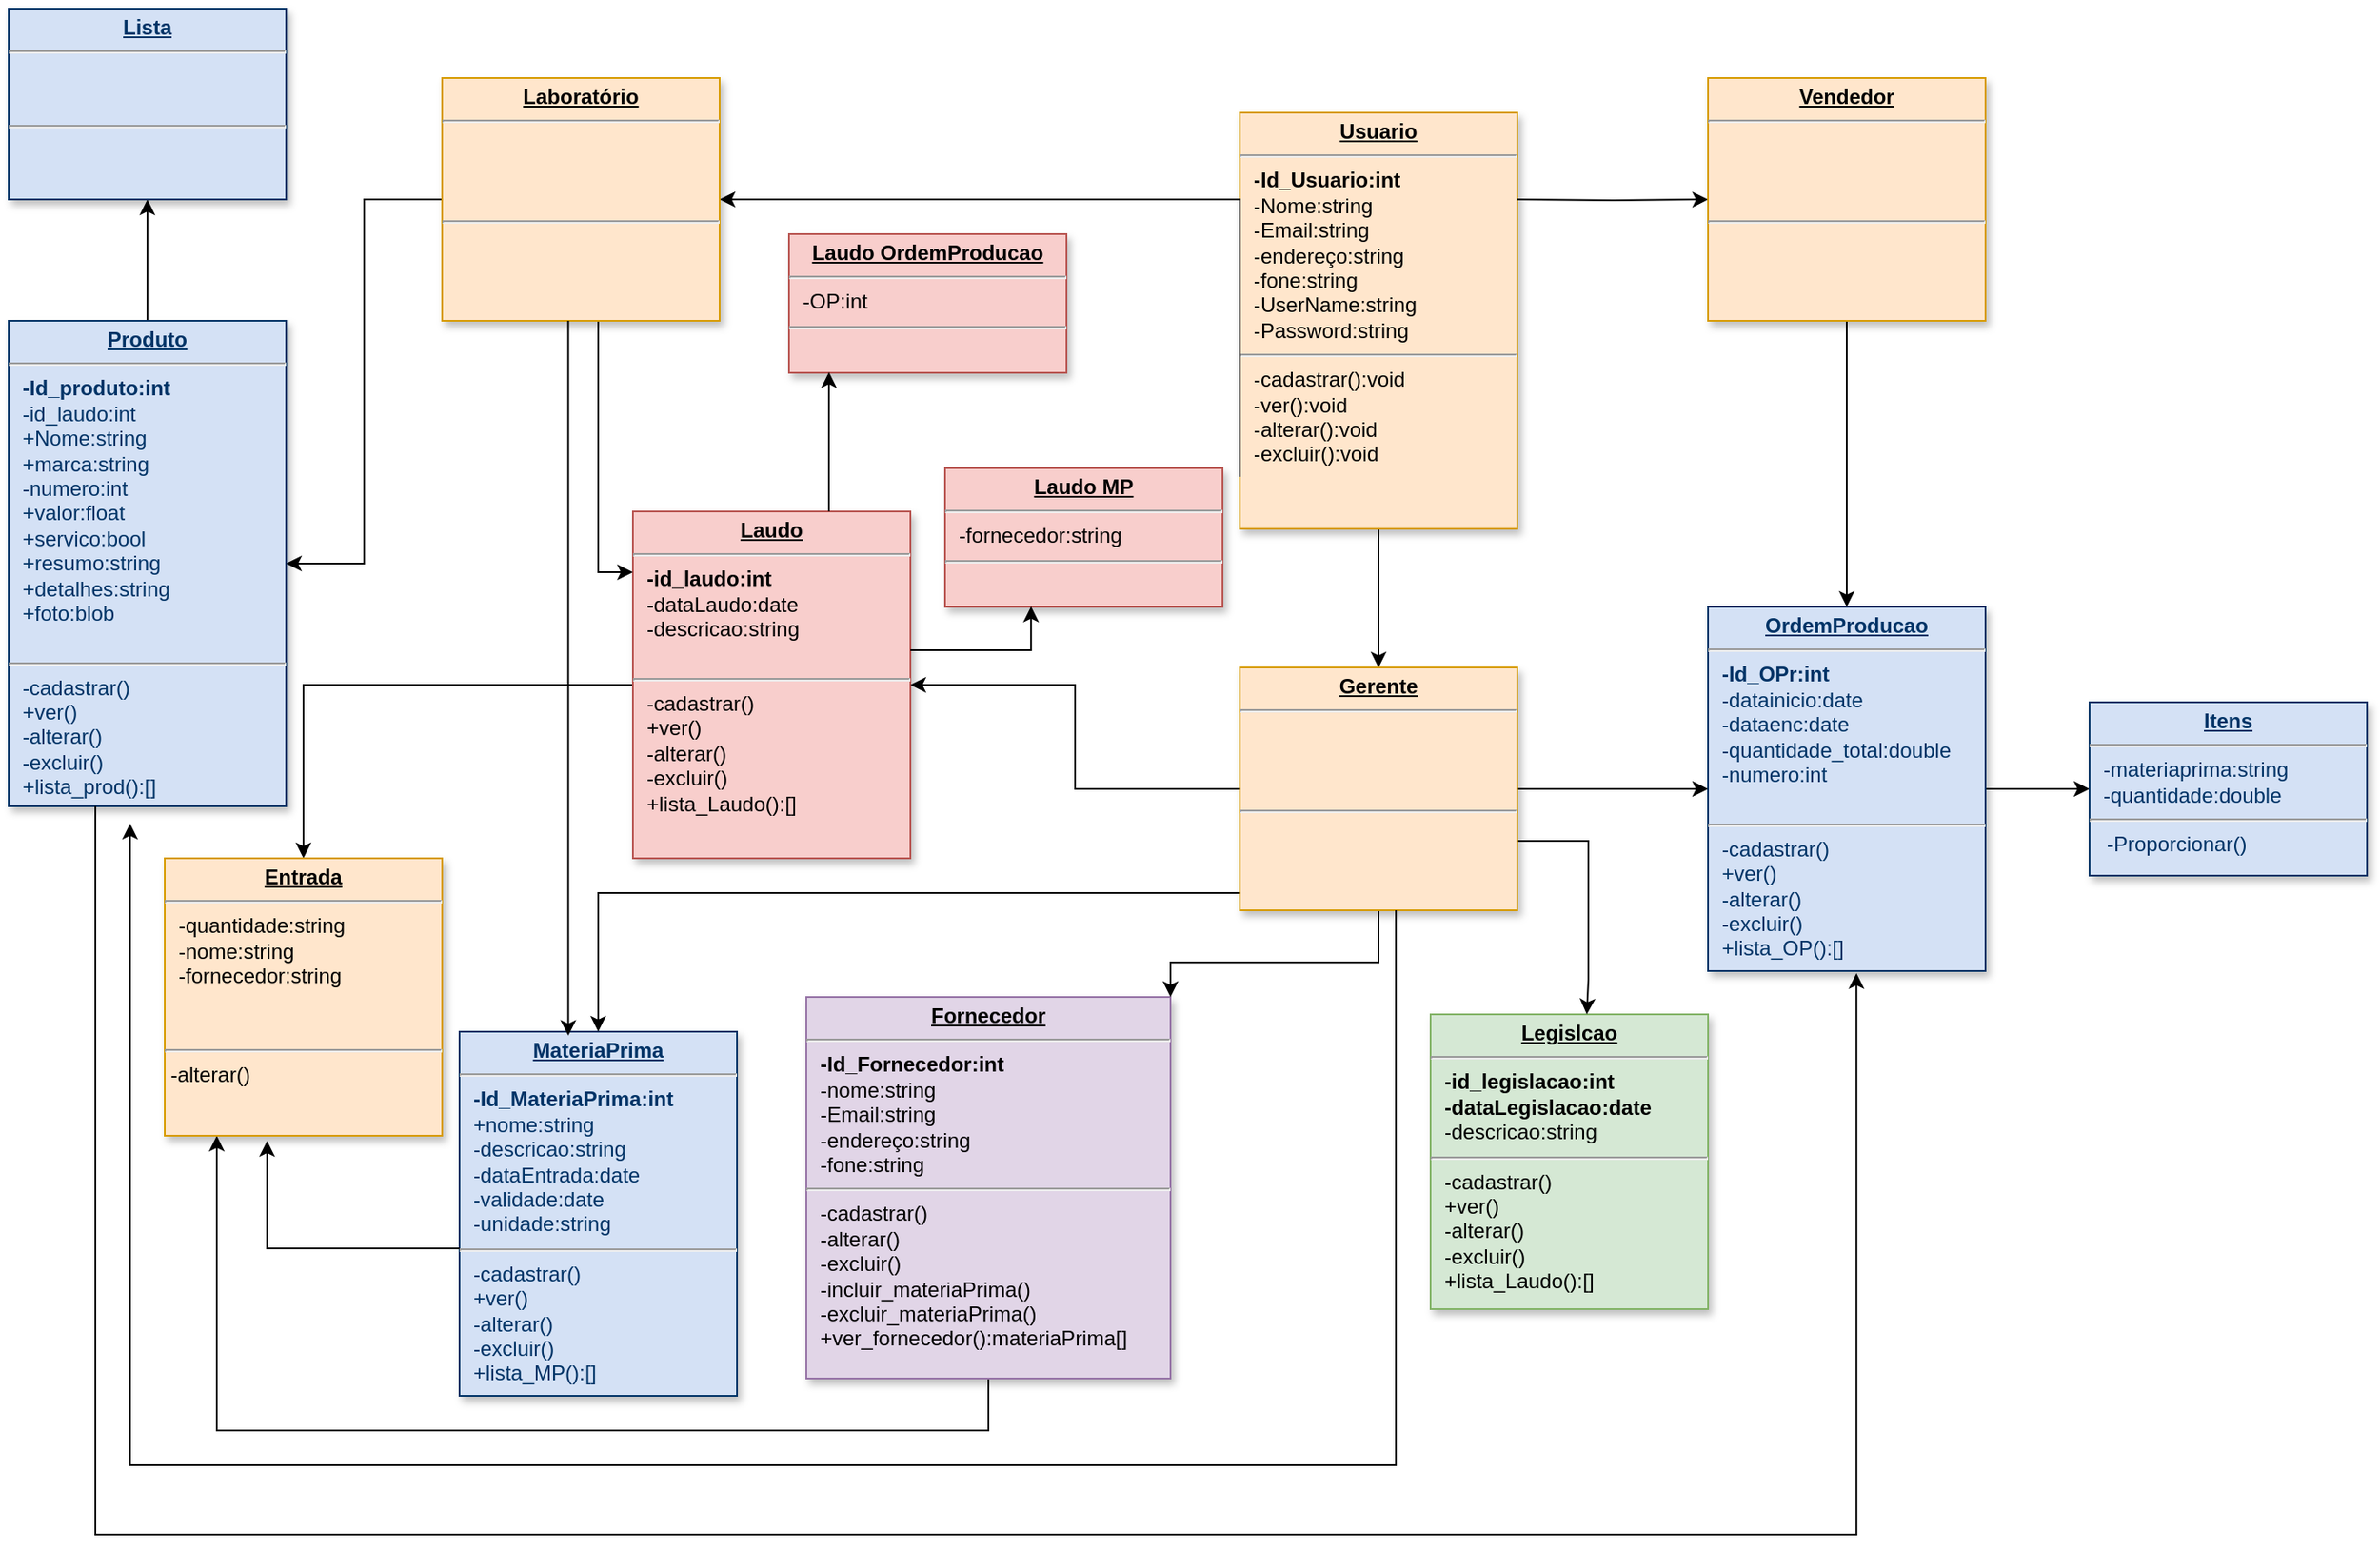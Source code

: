 <mxfile version="24.8.3">
  <diagram name="Page-1" id="efa7a0a1-bf9b-a30e-e6df-94a7791c09e9">
    <mxGraphModel dx="2919" dy="2112" grid="1" gridSize="10" guides="1" tooltips="1" connect="1" arrows="1" fold="1" page="1" pageScale="1" pageWidth="826" pageHeight="1169" background="none" math="0" shadow="0">
      <root>
        <mxCell id="0" />
        <mxCell id="1" parent="0" />
        <mxCell id="ME3D8G8UtVXFPxrXtOTX-68" value="" style="edgeStyle=orthogonalEdgeStyle;rounded=0;orthogonalLoop=1;jettySize=auto;html=1;" edge="1" parent="1" source="21" target="ME3D8G8UtVXFPxrXtOTX-66">
          <mxGeometry relative="1" as="geometry" />
        </mxCell>
        <mxCell id="21" value="&lt;p style=&quot;margin: 0px; margin-top: 4px; text-align: center; text-decoration: underline;&quot;&gt;&lt;b&gt;OrdemProducao&lt;/b&gt;&lt;/p&gt;&lt;hr&gt;&lt;p style=&quot;margin: 0px; margin-left: 8px;&quot;&gt;&lt;b&gt;-Id_OPr:int&lt;/b&gt;&lt;/p&gt;&lt;p style=&quot;margin: 0px; margin-left: 8px;&quot;&gt;-datainicio:date&lt;/p&gt;&lt;p style=&quot;margin: 0px; margin-left: 8px;&quot;&gt;-dataenc:date&lt;/p&gt;&lt;p style=&quot;margin: 0px; margin-left: 8px;&quot;&gt;-quantidade_total:double&lt;br&gt;&lt;/p&gt;&lt;p style=&quot;margin: 0px; margin-left: 8px;&quot;&gt;-numero:int&lt;/p&gt;&lt;p style=&quot;margin: 0px; margin-left: 8px;&quot;&gt;&lt;br&gt;&lt;/p&gt;&lt;hr&gt;&lt;p style=&quot;border-color: var(--border-color); margin: 0px 0px 0px 8px;&quot;&gt;-cadastrar()&lt;/p&gt;&lt;p style=&quot;border-color: var(--border-color); margin: 0px 0px 0px 8px;&quot;&gt;+ver()&lt;br&gt;&lt;/p&gt;&lt;p style=&quot;border-color: var(--border-color); margin: 0px 0px 0px 8px;&quot;&gt;-alterar()&lt;/p&gt;&lt;p style=&quot;border-color: var(--border-color); margin: 0px 0px 0px 8px;&quot;&gt;-excluir()&lt;/p&gt;&lt;p style=&quot;margin: 0px; margin-left: 8px;&quot;&gt;+lista_OP():[]&lt;/p&gt;" style="verticalAlign=top;align=left;overflow=fill;fontSize=12;fontFamily=Helvetica;html=1;strokeColor=#003366;shadow=1;fillColor=#D4E1F5;fontColor=#003366" parent="1" vertex="1">
          <mxGeometry x="660" y="-575" width="160" height="210" as="geometry" />
        </mxCell>
        <mxCell id="ME3D8G8UtVXFPxrXtOTX-32" value="" style="edgeStyle=orthogonalEdgeStyle;rounded=0;orthogonalLoop=1;jettySize=auto;html=1;" edge="1" parent="1" source="22">
          <mxGeometry relative="1" as="geometry">
            <mxPoint x="470" y="-540" as="targetPoint" />
          </mxGeometry>
        </mxCell>
        <mxCell id="22" value="&lt;p style=&quot;margin: 0px; margin-top: 4px; text-align: center; text-decoration: underline;&quot;&gt;&lt;b&gt;Usuario&lt;/b&gt;&lt;/p&gt;&lt;hr&gt;&lt;p style=&quot;margin: 0px; margin-left: 8px;&quot;&gt;&lt;b&gt;-Id_Usuario:int&lt;/b&gt;&lt;/p&gt;&lt;p style=&quot;margin: 0px; margin-left: 8px;&quot;&gt;&lt;span style=&quot;background-color: initial;&quot;&gt;-Nome:string&lt;/span&gt;&lt;br&gt;&lt;/p&gt;&lt;p style=&quot;margin: 0px; margin-left: 8px;&quot;&gt;&lt;span style=&quot;background-color: initial;&quot;&gt;-Email:string&lt;/span&gt;&lt;br&gt;&lt;/p&gt;&lt;p style=&quot;margin: 0px; margin-left: 8px;&quot;&gt;&lt;span style=&quot;background-color: initial;&quot;&gt;-endereço:string&lt;/span&gt;&lt;/p&gt;&lt;p style=&quot;margin: 0px; margin-left: 8px;&quot;&gt;&lt;span style=&quot;background-color: initial;&quot;&gt;-fone:string&lt;/span&gt;&lt;/p&gt;&lt;p style=&quot;margin: 0px; margin-left: 8px;&quot;&gt;-UserName:string&lt;/p&gt;&lt;p style=&quot;margin: 0px; margin-left: 8px;&quot;&gt;-Password:string&lt;/p&gt;&lt;hr&gt;&lt;p style=&quot;border-color: var(--border-color); margin: 0px 0px 0px 8px;&quot;&gt;-cadastrar():void&lt;/p&gt;&lt;p style=&quot;border-color: var(--border-color); margin: 0px 0px 0px 8px;&quot;&gt;-ver():void&lt;/p&gt;&lt;p style=&quot;border-color: var(--border-color); margin: 0px 0px 0px 8px;&quot;&gt;-alterar():void&lt;/p&gt;&lt;p style=&quot;border-color: var(--border-color); margin: 0px 0px 0px 8px;&quot;&gt;-excluir():void&lt;/p&gt;&lt;p style=&quot;border-color: var(--border-color); margin: 0px 0px 0px 8px;&quot;&gt;&lt;br style=&quot;border-color: var(--border-color);&quot;&gt;&lt;/p&gt;" style="verticalAlign=top;align=left;overflow=fill;fontSize=12;fontFamily=Helvetica;html=1;strokeColor=#d79b00;shadow=1;fillColor=#ffe6cc;" parent="1" vertex="1">
          <mxGeometry x="390" y="-860" width="160" height="240" as="geometry" />
        </mxCell>
        <mxCell id="25" value="&lt;p style=&quot;margin: 0px; margin-top: 4px; text-align: center; text-decoration: underline;&quot;&gt;&lt;b&gt;MateriaPrima&lt;/b&gt;&lt;/p&gt;&lt;hr&gt;&lt;p style=&quot;margin: 0px; margin-left: 8px;&quot;&gt;&lt;b&gt;-Id_MateriaPrima:int&lt;/b&gt;&lt;/p&gt;&lt;p style=&quot;margin: 0px; margin-left: 8px;&quot;&gt;+nome:string&lt;/p&gt;&lt;p style=&quot;margin: 0px; margin-left: 8px;&quot;&gt;-descricao:string&lt;/p&gt;&lt;p style=&quot;margin: 0px; margin-left: 8px;&quot;&gt;-dataEntrada:date&lt;/p&gt;&lt;p style=&quot;margin: 0px; margin-left: 8px;&quot;&gt;-validade:date&lt;/p&gt;&lt;p style=&quot;margin: 0px; margin-left: 8px;&quot;&gt;-unidade:string&lt;br&gt;&lt;/p&gt;&lt;hr&gt;&lt;p style=&quot;margin: 0px; margin-left: 8px;&quot;&gt;-cadastrar()&lt;/p&gt;&lt;p style=&quot;margin: 0px; margin-left: 8px;&quot;&gt;+ver()&lt;br&gt;&lt;/p&gt;&lt;p style=&quot;margin: 0px; margin-left: 8px;&quot;&gt;-alterar()&lt;/p&gt;&lt;p style=&quot;margin: 0px; margin-left: 8px;&quot;&gt;-excluir()&lt;/p&gt;&lt;p style=&quot;border-color: var(--border-color); margin: 0px 0px 0px 8px;&quot;&gt;+lista_MP():[]&lt;/p&gt;&lt;p style=&quot;margin: 0px; margin-left: 8px;&quot;&gt;&lt;br&gt;&lt;/p&gt;&lt;p style=&quot;margin: 0px; margin-left: 8px;&quot;&gt;&lt;br&gt;&lt;/p&gt;" style="verticalAlign=top;align=left;overflow=fill;fontSize=12;fontFamily=Helvetica;html=1;strokeColor=#003366;shadow=1;fillColor=#D4E1F5;fontColor=#003366" parent="1" vertex="1">
          <mxGeometry x="-60" y="-330" width="160" height="210" as="geometry" />
        </mxCell>
        <mxCell id="ME3D8G8UtVXFPxrXtOTX-56" value="" style="edgeStyle=orthogonalEdgeStyle;rounded=0;orthogonalLoop=1;jettySize=auto;html=1;" edge="1" parent="1" source="29" target="ME3D8G8UtVXFPxrXtOTX-55">
          <mxGeometry relative="1" as="geometry" />
        </mxCell>
        <mxCell id="29" value="&lt;p style=&quot;margin: 0px; margin-top: 4px; text-align: center; text-decoration: underline;&quot;&gt;&lt;strong&gt;Produto&lt;/strong&gt;&lt;/p&gt;&lt;hr&gt;&lt;p style=&quot;margin: 0px; margin-left: 8px;&quot;&gt;&lt;b&gt;-Id_produto:int&lt;/b&gt;&lt;/p&gt;&lt;p style=&quot;border-color: var(--border-color); margin: 0px 0px 0px 8px;&quot;&gt;&lt;span style=&quot;border-color: var(--border-color);&quot;&gt;-id_laudo:int&lt;/span&gt;&lt;/p&gt;&lt;p style=&quot;margin: 0px; margin-left: 8px;&quot;&gt;+Nome:string&lt;/p&gt;&lt;p style=&quot;margin: 0px; margin-left: 8px;&quot;&gt;+marca:string&lt;/p&gt;&lt;p style=&quot;margin: 0px; margin-left: 8px;&quot;&gt;-numero:int&lt;/p&gt;&lt;p style=&quot;margin: 0px; margin-left: 8px;&quot;&gt;+valor:float&lt;/p&gt;&lt;p style=&quot;margin: 0px; margin-left: 8px;&quot;&gt;+servico:bool&lt;/p&gt;&lt;p style=&quot;margin: 0px; margin-left: 8px;&quot;&gt;+resumo:string&lt;/p&gt;&lt;p style=&quot;margin: 0px; margin-left: 8px;&quot;&gt;+detalhes:string&lt;/p&gt;&lt;p style=&quot;margin: 0px; margin-left: 8px;&quot;&gt;+foto:blob&lt;/p&gt;&lt;p style=&quot;margin: 0px; margin-left: 8px;&quot;&gt;&lt;br&gt;&lt;/p&gt;&lt;hr&gt;&lt;p style=&quot;border-color: var(--border-color); margin: 0px 0px 0px 8px;&quot;&gt;-cadastrar()&lt;/p&gt;&lt;p style=&quot;border-color: var(--border-color); margin: 0px 0px 0px 8px;&quot;&gt;+ver()&lt;br&gt;&lt;/p&gt;&lt;p style=&quot;border-color: var(--border-color); margin: 0px 0px 0px 8px;&quot;&gt;-alterar()&lt;/p&gt;&lt;p style=&quot;border-color: var(--border-color); margin: 0px 0px 0px 8px;&quot;&gt;-excluir()&lt;/p&gt;&lt;p style=&quot;border-color: var(--border-color); margin: 0px 0px 0px 8px;&quot;&gt;+lista_prod():[]&lt;/p&gt;&lt;p style=&quot;border-color: var(--border-color); margin: 0px 0px 0px 8px;&quot;&gt;&lt;br&gt;&lt;/p&gt;&lt;p style=&quot;margin: 0px; margin-left: 8px;&quot;&gt;&lt;br&gt;&lt;/p&gt;" style="verticalAlign=top;align=left;overflow=fill;fontSize=12;fontFamily=Helvetica;html=1;strokeColor=#003366;shadow=1;fillColor=#D4E1F5;fontColor=#003366" parent="1" vertex="1">
          <mxGeometry x="-320" y="-740" width="160" height="280" as="geometry" />
        </mxCell>
        <mxCell id="ME3D8G8UtVXFPxrXtOTX-74" style="edgeStyle=orthogonalEdgeStyle;rounded=0;orthogonalLoop=1;jettySize=auto;html=1;" edge="1" parent="1" source="GZkjpmsQbAS6XY7NywT_-33" target="ME3D8G8UtVXFPxrXtOTX-71">
          <mxGeometry relative="1" as="geometry">
            <Array as="points">
              <mxPoint x="245" y="-100" />
              <mxPoint x="-200" y="-100" />
            </Array>
          </mxGeometry>
        </mxCell>
        <mxCell id="GZkjpmsQbAS6XY7NywT_-33" value="&lt;p style=&quot;margin: 0px; margin-top: 4px; text-align: center; text-decoration: underline;&quot;&gt;&lt;b&gt;Fornecedor&lt;/b&gt;&lt;/p&gt;&lt;hr&gt;&lt;p style=&quot;margin: 0px; margin-left: 8px;&quot;&gt;&lt;b&gt;-Id_Fornecedor:int&lt;/b&gt;&lt;/p&gt;&lt;p style=&quot;margin: 0px; margin-left: 8px;&quot;&gt;-nome:string&lt;/p&gt;&lt;p style=&quot;margin: 0px 0px 0px 8px;&quot;&gt;&lt;span style=&quot;background-color: initial;&quot;&gt;-Email:string&lt;/span&gt;&lt;br&gt;&lt;/p&gt;&lt;p style=&quot;margin: 0px 0px 0px 8px;&quot;&gt;&lt;span style=&quot;background-color: initial;&quot;&gt;-endereço:string&lt;/span&gt;&lt;/p&gt;&lt;p style=&quot;margin: 0px 0px 0px 8px;&quot;&gt;&lt;span style=&quot;background-color: initial;&quot;&gt;-fone:string&lt;/span&gt;&lt;/p&gt;&lt;hr&gt;&lt;p style=&quot;margin: 0px; margin-left: 8px;&quot;&gt;-cadastrar()&lt;/p&gt;&lt;p style=&quot;margin: 0px; margin-left: 8px;&quot;&gt;-alterar()&lt;/p&gt;&lt;p style=&quot;margin: 0px; margin-left: 8px;&quot;&gt;-excluir()&lt;/p&gt;&lt;p style=&quot;margin: 0px; margin-left: 8px;&quot;&gt;-incluir_materiaPrima()&lt;/p&gt;&lt;p style=&quot;margin: 0px; margin-left: 8px;&quot;&gt;-excluir_materiaPrima()&lt;/p&gt;&lt;p style=&quot;border-color: var(--border-color); margin: 0px 0px 0px 8px;&quot;&gt;+ver_fornecedor():materiaPrima[]&lt;/p&gt;&lt;p style=&quot;border-color: var(--border-color); margin: 0px 0px 0px 8px;&quot;&gt;&lt;br style=&quot;border-color: var(--border-color);&quot;&gt;&lt;/p&gt;&lt;p style=&quot;margin: 0px; margin-left: 8px;&quot;&gt;&lt;br&gt;&lt;/p&gt;&lt;p style=&quot;margin: 0px; margin-left: 8px;&quot;&gt;&lt;br&gt;&lt;/p&gt;" style="verticalAlign=top;align=left;overflow=fill;fontSize=12;fontFamily=Helvetica;html=1;shadow=1;fillColor=#e1d5e7;strokeColor=#9673a6;" parent="1" vertex="1">
          <mxGeometry x="140" y="-350" width="210" height="220" as="geometry" />
        </mxCell>
        <mxCell id="ME3D8G8UtVXFPxrXtOTX-72" style="edgeStyle=orthogonalEdgeStyle;rounded=0;orthogonalLoop=1;jettySize=auto;html=1;" edge="1" parent="1" source="Of43g7ajsxQIOOJVkstS-29" target="ME3D8G8UtVXFPxrXtOTX-71">
          <mxGeometry relative="1" as="geometry">
            <Array as="points">
              <mxPoint x="-150" y="-530" />
            </Array>
          </mxGeometry>
        </mxCell>
        <mxCell id="Of43g7ajsxQIOOJVkstS-29" value="&lt;p style=&quot;margin: 0px; margin-top: 4px; text-align: center; text-decoration: underline;&quot;&gt;&lt;b&gt;Laudo&lt;/b&gt;&lt;/p&gt;&lt;hr&gt;&lt;p style=&quot;margin: 0px; margin-left: 8px;&quot;&gt;&lt;b&gt;-id_laudo:int&lt;/b&gt;&lt;/p&gt;&lt;p style=&quot;margin: 0px; margin-left: 8px;&quot;&gt;-dataLaudo:date&lt;/p&gt;&lt;p style=&quot;margin: 0px; margin-left: 8px;&quot;&gt;-descricao:string&lt;/p&gt;&lt;div&gt;&lt;br&gt;&lt;/div&gt;&lt;hr&gt;&lt;p style=&quot;border-color: var(--border-color); margin: 0px 0px 0px 8px;&quot;&gt;-cadastrar()&lt;/p&gt;&lt;p style=&quot;border-color: var(--border-color); margin: 0px 0px 0px 8px;&quot;&gt;+ver()&lt;/p&gt;&lt;p style=&quot;border-color: var(--border-color); margin: 0px 0px 0px 8px;&quot;&gt;-alterar()&lt;/p&gt;&lt;p style=&quot;border-color: var(--border-color); margin: 0px 0px 0px 8px;&quot;&gt;&lt;span style=&quot;background-color: initial;&quot;&gt;-excluir()&lt;/span&gt;&lt;/p&gt;&lt;p style=&quot;border-color: var(--border-color); margin: 0px 0px 0px 8px;&quot;&gt;+lista_Laudo():[]&lt;/p&gt;" style="verticalAlign=top;align=left;overflow=fill;fontSize=12;fontFamily=Helvetica;html=1;strokeColor=#b85450;shadow=1;fillColor=#f8cecc;" parent="1" vertex="1">
          <mxGeometry x="40" y="-630" width="160" height="200" as="geometry" />
        </mxCell>
        <mxCell id="Of43g7ajsxQIOOJVkstS-31" value="&lt;p style=&quot;margin: 0px; margin-top: 4px; text-align: center; text-decoration: underline;&quot;&gt;&lt;b&gt;Legislcao&lt;/b&gt;&lt;/p&gt;&lt;hr&gt;&lt;p style=&quot;margin: 0px; margin-left: 8px;&quot;&gt;&lt;b&gt;-id_legislacao:int&lt;/b&gt;&lt;/p&gt;&lt;p style=&quot;margin: 0px; margin-left: 8px;&quot;&gt;&lt;b&gt;-dataLegislacao:date&lt;br&gt;&lt;/b&gt;&lt;/p&gt;&lt;p style=&quot;margin: 0px; margin-left: 8px;&quot;&gt;-descricao:string&lt;/p&gt;&lt;p style=&quot;margin: 0px; margin-left: 8px;&quot;&gt;&lt;/p&gt;&lt;hr&gt;&lt;p style=&quot;border-color: var(--border-color); margin: 0px 0px 0px 8px;&quot;&gt;-cadastrar()&lt;/p&gt;&lt;p style=&quot;border-color: var(--border-color); margin: 0px 0px 0px 8px;&quot;&gt;+ver()&lt;/p&gt;&lt;p style=&quot;border-color: var(--border-color); margin: 0px 0px 0px 8px;&quot;&gt;-alterar()&lt;/p&gt;&lt;p style=&quot;border-color: var(--border-color); margin: 0px 0px 0px 8px;&quot;&gt;&lt;span style=&quot;background-color: initial;&quot;&gt;-excluir()&lt;/span&gt;&lt;/p&gt;&lt;p style=&quot;border-color: var(--border-color); margin: 0px 0px 0px 8px;&quot;&gt;+lista_Laudo():[]&lt;/p&gt;&lt;p style=&quot;border-color: var(--border-color); margin: 0px 0px 0px 8px;&quot;&gt;&lt;/p&gt;" style="verticalAlign=top;align=left;overflow=fill;fontSize=12;fontFamily=Helvetica;html=1;strokeColor=#82b366;shadow=1;fillColor=#d5e8d4;" parent="1" vertex="1">
          <mxGeometry x="500" y="-340" width="160" height="170" as="geometry" />
        </mxCell>
        <mxCell id="ME3D8G8UtVXFPxrXtOTX-34" value="" style="edgeStyle=orthogonalEdgeStyle;rounded=0;orthogonalLoop=1;jettySize=auto;html=1;exitX=1.019;exitY=0.854;exitDx=0;exitDy=0;exitPerimeter=0;" edge="1" parent="1" target="ME3D8G8UtVXFPxrXtOTX-33">
          <mxGeometry relative="1" as="geometry">
            <mxPoint x="550" y="-810" as="sourcePoint" />
            <mxPoint x="707.019" y="-694.96" as="targetPoint" />
          </mxGeometry>
        </mxCell>
        <mxCell id="ME3D8G8UtVXFPxrXtOTX-36" value="" style="edgeStyle=orthogonalEdgeStyle;rounded=0;orthogonalLoop=1;jettySize=auto;html=1;exitX=0;exitY=0.875;exitDx=0;exitDy=0;exitPerimeter=0;" edge="1" parent="1" source="22" target="ME3D8G8UtVXFPxrXtOTX-35">
          <mxGeometry relative="1" as="geometry">
            <Array as="points">
              <mxPoint x="390" y="-810" />
            </Array>
          </mxGeometry>
        </mxCell>
        <mxCell id="ME3D8G8UtVXFPxrXtOTX-47" style="edgeStyle=orthogonalEdgeStyle;rounded=0;orthogonalLoop=1;jettySize=auto;html=1;entryX=0.5;entryY=0;entryDx=0;entryDy=0;" edge="1" parent="1" source="ME3D8G8UtVXFPxrXtOTX-33" target="21">
          <mxGeometry relative="1" as="geometry" />
        </mxCell>
        <mxCell id="ME3D8G8UtVXFPxrXtOTX-33" value="&lt;p style=&quot;margin: 0px; margin-top: 4px; text-align: center; text-decoration: underline;&quot;&gt;&lt;b&gt;Vendedor&lt;/b&gt;&lt;br&gt;&lt;/p&gt;&lt;hr&gt;&lt;div&gt;&lt;br&gt;&lt;/div&gt;&lt;div&gt;&lt;br&gt;&lt;/div&gt;&lt;div&gt;&lt;br&gt;&lt;/div&gt;&lt;hr&gt;&lt;p style=&quot;border-color: var(--border-color); margin: 0px 0px 0px 8px;&quot;&gt;&lt;br&gt;&lt;/p&gt;&lt;p style=&quot;border-color: var(--border-color); margin: 0px 0px 0px 8px;&quot;&gt;&lt;br style=&quot;border-color: var(--border-color);&quot;&gt;&lt;/p&gt;" style="verticalAlign=top;align=left;overflow=fill;fontSize=12;fontFamily=Helvetica;html=1;strokeColor=#d79b00;shadow=1;fillColor=#ffe6cc;" vertex="1" parent="1">
          <mxGeometry x="660" y="-880" width="160" height="140" as="geometry" />
        </mxCell>
        <mxCell id="ME3D8G8UtVXFPxrXtOTX-50" style="edgeStyle=orthogonalEdgeStyle;rounded=0;orthogonalLoop=1;jettySize=auto;html=1;" edge="1" parent="1" source="ME3D8G8UtVXFPxrXtOTX-35" target="Of43g7ajsxQIOOJVkstS-29">
          <mxGeometry relative="1" as="geometry">
            <Array as="points">
              <mxPoint x="20" y="-595" />
            </Array>
          </mxGeometry>
        </mxCell>
        <mxCell id="ME3D8G8UtVXFPxrXtOTX-51" style="edgeStyle=orthogonalEdgeStyle;rounded=0;orthogonalLoop=1;jettySize=auto;html=1;" edge="1" parent="1" source="ME3D8G8UtVXFPxrXtOTX-35" target="29">
          <mxGeometry relative="1" as="geometry" />
        </mxCell>
        <mxCell id="ME3D8G8UtVXFPxrXtOTX-35" value="&lt;p style=&quot;margin: 0px; margin-top: 4px; text-align: center; text-decoration: underline;&quot;&gt;&lt;b&gt;Laboratório&lt;/b&gt;&lt;br&gt;&lt;/p&gt;&lt;hr&gt;&lt;p style=&quot;margin: 0px; margin-left: 8px;&quot;&gt;&lt;br&gt;&lt;/p&gt;&lt;p style=&quot;margin: 0px; margin-left: 8px;&quot;&gt;&lt;br&gt;&lt;/p&gt;&lt;p style=&quot;margin: 0px; margin-left: 8px;&quot;&gt;&lt;br&gt;&lt;/p&gt;&lt;hr&gt;&lt;p style=&quot;border-color: var(--border-color); margin: 0px 0px 0px 8px;&quot;&gt;&lt;br&gt;&lt;/p&gt;&lt;p style=&quot;border-color: var(--border-color); margin: 0px 0px 0px 8px;&quot;&gt;&lt;br style=&quot;border-color: var(--border-color);&quot;&gt;&lt;/p&gt;" style="verticalAlign=top;align=left;overflow=fill;fontSize=12;fontFamily=Helvetica;html=1;strokeColor=#d79b00;shadow=1;fillColor=#ffe6cc;" vertex="1" parent="1">
          <mxGeometry x="-70" y="-880" width="160" height="140" as="geometry" />
        </mxCell>
        <mxCell id="ME3D8G8UtVXFPxrXtOTX-43" style="edgeStyle=orthogonalEdgeStyle;rounded=0;orthogonalLoop=1;jettySize=auto;html=1;entryX=1;entryY=0;entryDx=0;entryDy=0;" edge="1" parent="1" source="ME3D8G8UtVXFPxrXtOTX-39" target="GZkjpmsQbAS6XY7NywT_-33">
          <mxGeometry relative="1" as="geometry">
            <Array as="points">
              <mxPoint x="470" y="-370" />
              <mxPoint x="350" y="-370" />
            </Array>
          </mxGeometry>
        </mxCell>
        <mxCell id="ME3D8G8UtVXFPxrXtOTX-44" style="edgeStyle=orthogonalEdgeStyle;rounded=0;orthogonalLoop=1;jettySize=auto;html=1;" edge="1" parent="1" source="ME3D8G8UtVXFPxrXtOTX-39" target="25">
          <mxGeometry relative="1" as="geometry">
            <Array as="points">
              <mxPoint x="20" y="-410" />
            </Array>
          </mxGeometry>
        </mxCell>
        <mxCell id="ME3D8G8UtVXFPxrXtOTX-46" style="edgeStyle=orthogonalEdgeStyle;rounded=0;orthogonalLoop=1;jettySize=auto;html=1;entryX=0;entryY=0.5;entryDx=0;entryDy=0;" edge="1" parent="1" source="ME3D8G8UtVXFPxrXtOTX-39" target="21">
          <mxGeometry relative="1" as="geometry" />
        </mxCell>
        <mxCell id="ME3D8G8UtVXFPxrXtOTX-49" style="edgeStyle=orthogonalEdgeStyle;rounded=0;orthogonalLoop=1;jettySize=auto;html=1;" edge="1" parent="1" source="ME3D8G8UtVXFPxrXtOTX-39" target="Of43g7ajsxQIOOJVkstS-29">
          <mxGeometry relative="1" as="geometry" />
        </mxCell>
        <mxCell id="ME3D8G8UtVXFPxrXtOTX-54" style="edgeStyle=orthogonalEdgeStyle;rounded=0;orthogonalLoop=1;jettySize=auto;html=1;entryX=0.563;entryY=0;entryDx=0;entryDy=0;entryPerimeter=0;" edge="1" parent="1" source="ME3D8G8UtVXFPxrXtOTX-39" target="Of43g7ajsxQIOOJVkstS-31">
          <mxGeometry relative="1" as="geometry">
            <mxPoint x="590" y="-360" as="targetPoint" />
            <Array as="points">
              <mxPoint x="591" y="-440" />
              <mxPoint x="591" y="-360" />
            </Array>
          </mxGeometry>
        </mxCell>
        <mxCell id="ME3D8G8UtVXFPxrXtOTX-39" value="&lt;p style=&quot;margin: 0px; margin-top: 4px; text-align: center; text-decoration: underline;&quot;&gt;&lt;b&gt;Gerente&lt;/b&gt;&lt;/p&gt;&lt;hr&gt;&lt;p style=&quot;margin: 0px; margin-left: 8px;&quot;&gt;&lt;br&gt;&lt;/p&gt;&lt;p style=&quot;margin: 0px; margin-left: 8px;&quot;&gt;&lt;br&gt;&lt;/p&gt;&lt;p style=&quot;margin: 0px; margin-left: 8px;&quot;&gt;&lt;br&gt;&lt;/p&gt;&lt;hr&gt;&lt;br&gt;&lt;p style=&quot;border-color: var(--border-color); margin: 0px 0px 0px 8px;&quot;&gt;&lt;br style=&quot;border-color: var(--border-color);&quot;&gt;&lt;/p&gt;" style="verticalAlign=top;align=left;overflow=fill;fontSize=12;fontFamily=Helvetica;html=1;strokeColor=#d79b00;shadow=1;fillColor=#ffe6cc;" vertex="1" parent="1">
          <mxGeometry x="390" y="-540" width="160" height="140" as="geometry" />
        </mxCell>
        <mxCell id="ME3D8G8UtVXFPxrXtOTX-45" style="edgeStyle=orthogonalEdgeStyle;rounded=0;orthogonalLoop=1;jettySize=auto;html=1;entryX=0.392;entryY=0.011;entryDx=0;entryDy=0;entryPerimeter=0;" edge="1" parent="1" source="ME3D8G8UtVXFPxrXtOTX-35" target="25">
          <mxGeometry relative="1" as="geometry">
            <Array as="points">
              <mxPoint x="3" y="-420" />
            </Array>
          </mxGeometry>
        </mxCell>
        <mxCell id="ME3D8G8UtVXFPxrXtOTX-52" style="edgeStyle=orthogonalEdgeStyle;rounded=0;orthogonalLoop=1;jettySize=auto;html=1;" edge="1" parent="1">
          <mxGeometry relative="1" as="geometry">
            <mxPoint x="479.999" y="-400" as="sourcePoint" />
            <mxPoint x="-250" y="-450" as="targetPoint" />
            <Array as="points">
              <mxPoint x="479.94" y="-80" />
              <mxPoint x="-250.06" y="-80" />
            </Array>
          </mxGeometry>
        </mxCell>
        <mxCell id="ME3D8G8UtVXFPxrXtOTX-55" value="&lt;p style=&quot;margin: 0px; margin-top: 4px; text-align: center; text-decoration: underline;&quot;&gt;&lt;strong&gt;Lista&lt;br&gt;&lt;/strong&gt;&lt;/p&gt;&lt;hr&gt;&lt;p style=&quot;margin: 0px; margin-left: 8px;&quot;&gt;&lt;br&gt;&lt;/p&gt;&lt;p style=&quot;margin: 0px; margin-left: 8px;&quot;&gt;&lt;br&gt;&lt;/p&gt;&lt;hr&gt;&lt;br&gt;&lt;p style=&quot;margin: 0px; margin-left: 8px;&quot;&gt;&lt;br&gt;&lt;/p&gt;" style="verticalAlign=top;align=left;overflow=fill;fontSize=12;fontFamily=Helvetica;html=1;strokeColor=#003366;shadow=1;fillColor=#D4E1F5;fontColor=#003366" vertex="1" parent="1">
          <mxGeometry x="-320" y="-920" width="160" height="110" as="geometry" />
        </mxCell>
        <mxCell id="ME3D8G8UtVXFPxrXtOTX-62" value="&lt;p style=&quot;margin: 0px; margin-top: 4px; text-align: center; text-decoration: underline;&quot;&gt;&lt;b&gt;Laudo MP&lt;br&gt;&lt;/b&gt;&lt;/p&gt;&lt;hr&gt;&lt;p style=&quot;margin: 0px; margin-left: 8px;&quot;&gt;-fornecedor:string&lt;br&gt;&lt;/p&gt;&lt;hr&gt;" style="verticalAlign=top;align=left;overflow=fill;fontSize=12;fontFamily=Helvetica;html=1;strokeColor=#b85450;shadow=1;fillColor=#f8cecc;" vertex="1" parent="1">
          <mxGeometry x="220" y="-655" width="160" height="80" as="geometry" />
        </mxCell>
        <mxCell id="ME3D8G8UtVXFPxrXtOTX-63" value="&lt;p style=&quot;margin: 0px; margin-top: 4px; text-align: center; text-decoration: underline;&quot;&gt;&lt;b&gt;Laudo OrdemProducao&lt;br&gt;&lt;/b&gt;&lt;/p&gt;&lt;hr&gt;&lt;p style=&quot;margin: 0px; margin-left: 8px;&quot;&gt;-OP:int&lt;/p&gt;&lt;hr&gt;" style="verticalAlign=top;align=left;overflow=fill;fontSize=12;fontFamily=Helvetica;html=1;strokeColor=#b85450;shadow=1;fillColor=#f8cecc;" vertex="1" parent="1">
          <mxGeometry x="130" y="-790" width="160" height="80" as="geometry" />
        </mxCell>
        <mxCell id="ME3D8G8UtVXFPxrXtOTX-64" style="edgeStyle=orthogonalEdgeStyle;rounded=0;orthogonalLoop=1;jettySize=auto;html=1;entryX=0.31;entryY=0.997;entryDx=0;entryDy=0;entryPerimeter=0;" edge="1" parent="1" source="Of43g7ajsxQIOOJVkstS-29" target="ME3D8G8UtVXFPxrXtOTX-62">
          <mxGeometry relative="1" as="geometry">
            <Array as="points">
              <mxPoint x="270" y="-550" />
            </Array>
          </mxGeometry>
        </mxCell>
        <mxCell id="ME3D8G8UtVXFPxrXtOTX-65" style="edgeStyle=orthogonalEdgeStyle;rounded=0;orthogonalLoop=1;jettySize=auto;html=1;entryX=0.144;entryY=0.995;entryDx=0;entryDy=0;entryPerimeter=0;" edge="1" parent="1" source="Of43g7ajsxQIOOJVkstS-29" target="ME3D8G8UtVXFPxrXtOTX-63">
          <mxGeometry relative="1" as="geometry">
            <Array as="points">
              <mxPoint x="153" y="-650" />
              <mxPoint x="153" y="-650" />
            </Array>
          </mxGeometry>
        </mxCell>
        <mxCell id="ME3D8G8UtVXFPxrXtOTX-66" value="&lt;p style=&quot;margin: 0px; margin-top: 4px; text-align: center; text-decoration: underline;&quot;&gt;&lt;strong&gt;Itens&lt;br&gt;&lt;/strong&gt;&lt;/p&gt;&lt;hr&gt;&lt;p style=&quot;margin: 0px; margin-left: 8px;&quot;&gt;-materiaprima:string&lt;/p&gt;&lt;p style=&quot;margin: 0px; margin-left: 8px;&quot;&gt;-quantidade:double&lt;br&gt;&lt;/p&gt;&lt;hr&gt;&lt;div&gt;&amp;nbsp;&amp;nbsp; -Proporcionar()&lt;br&gt;&lt;/div&gt;&lt;div&gt;&lt;br&gt;&lt;/div&gt;&lt;p style=&quot;margin: 0px; margin-left: 8px;&quot;&gt;&lt;br&gt;&lt;/p&gt;" style="verticalAlign=top;align=left;overflow=fill;fontSize=12;fontFamily=Helvetica;html=1;strokeColor=#003366;shadow=1;fillColor=#D4E1F5;fontColor=#003366" vertex="1" parent="1">
          <mxGeometry x="880" y="-520" width="160" height="100" as="geometry" />
        </mxCell>
        <mxCell id="ME3D8G8UtVXFPxrXtOTX-70" style="edgeStyle=orthogonalEdgeStyle;rounded=0;orthogonalLoop=1;jettySize=auto;html=1;entryX=0.535;entryY=1.006;entryDx=0;entryDy=0;entryPerimeter=0;" edge="1" parent="1" source="29" target="21">
          <mxGeometry relative="1" as="geometry">
            <Array as="points">
              <mxPoint x="-270" y="-40" />
              <mxPoint x="746" y="-40" />
            </Array>
          </mxGeometry>
        </mxCell>
        <mxCell id="ME3D8G8UtVXFPxrXtOTX-71" value="&lt;p style=&quot;margin: 0px; margin-top: 4px; text-align: center; text-decoration: underline;&quot;&gt;&lt;b&gt;Entrada&lt;/b&gt;&lt;br&gt;&lt;/p&gt;&lt;hr&gt;&lt;p style=&quot;margin: 0px; margin-left: 8px;&quot;&gt;-quantidade:string&lt;/p&gt;&lt;p style=&quot;margin: 0px; margin-left: 8px;&quot;&gt;-nome:string&lt;/p&gt;&lt;p style=&quot;margin: 0px; margin-left: 8px;&quot;&gt;-fornecedor:string&lt;br&gt;&lt;/p&gt;&lt;p style=&quot;margin: 0px; margin-left: 8px;&quot;&gt;&lt;br&gt;&lt;/p&gt;&lt;p style=&quot;margin: 0px; margin-left: 8px;&quot;&gt;&lt;br&gt;&lt;/p&gt;&lt;hr&gt;&amp;nbsp;-alterar()&lt;br&gt;&lt;p style=&quot;border-color: var(--border-color); margin: 0px 0px 0px 8px;&quot;&gt;&lt;br style=&quot;border-color: var(--border-color);&quot;&gt;&lt;/p&gt;" style="verticalAlign=top;align=left;overflow=fill;fontSize=12;fontFamily=Helvetica;html=1;strokeColor=#d79b00;shadow=1;fillColor=#ffe6cc;" vertex="1" parent="1">
          <mxGeometry x="-230" y="-430" width="160" height="160" as="geometry" />
        </mxCell>
        <mxCell id="ME3D8G8UtVXFPxrXtOTX-73" style="edgeStyle=orthogonalEdgeStyle;rounded=0;orthogonalLoop=1;jettySize=auto;html=1;entryX=0.369;entryY=1.019;entryDx=0;entryDy=0;entryPerimeter=0;" edge="1" parent="1" source="25" target="ME3D8G8UtVXFPxrXtOTX-71">
          <mxGeometry relative="1" as="geometry">
            <Array as="points">
              <mxPoint x="-171" y="-205" />
            </Array>
          </mxGeometry>
        </mxCell>
      </root>
    </mxGraphModel>
  </diagram>
</mxfile>
